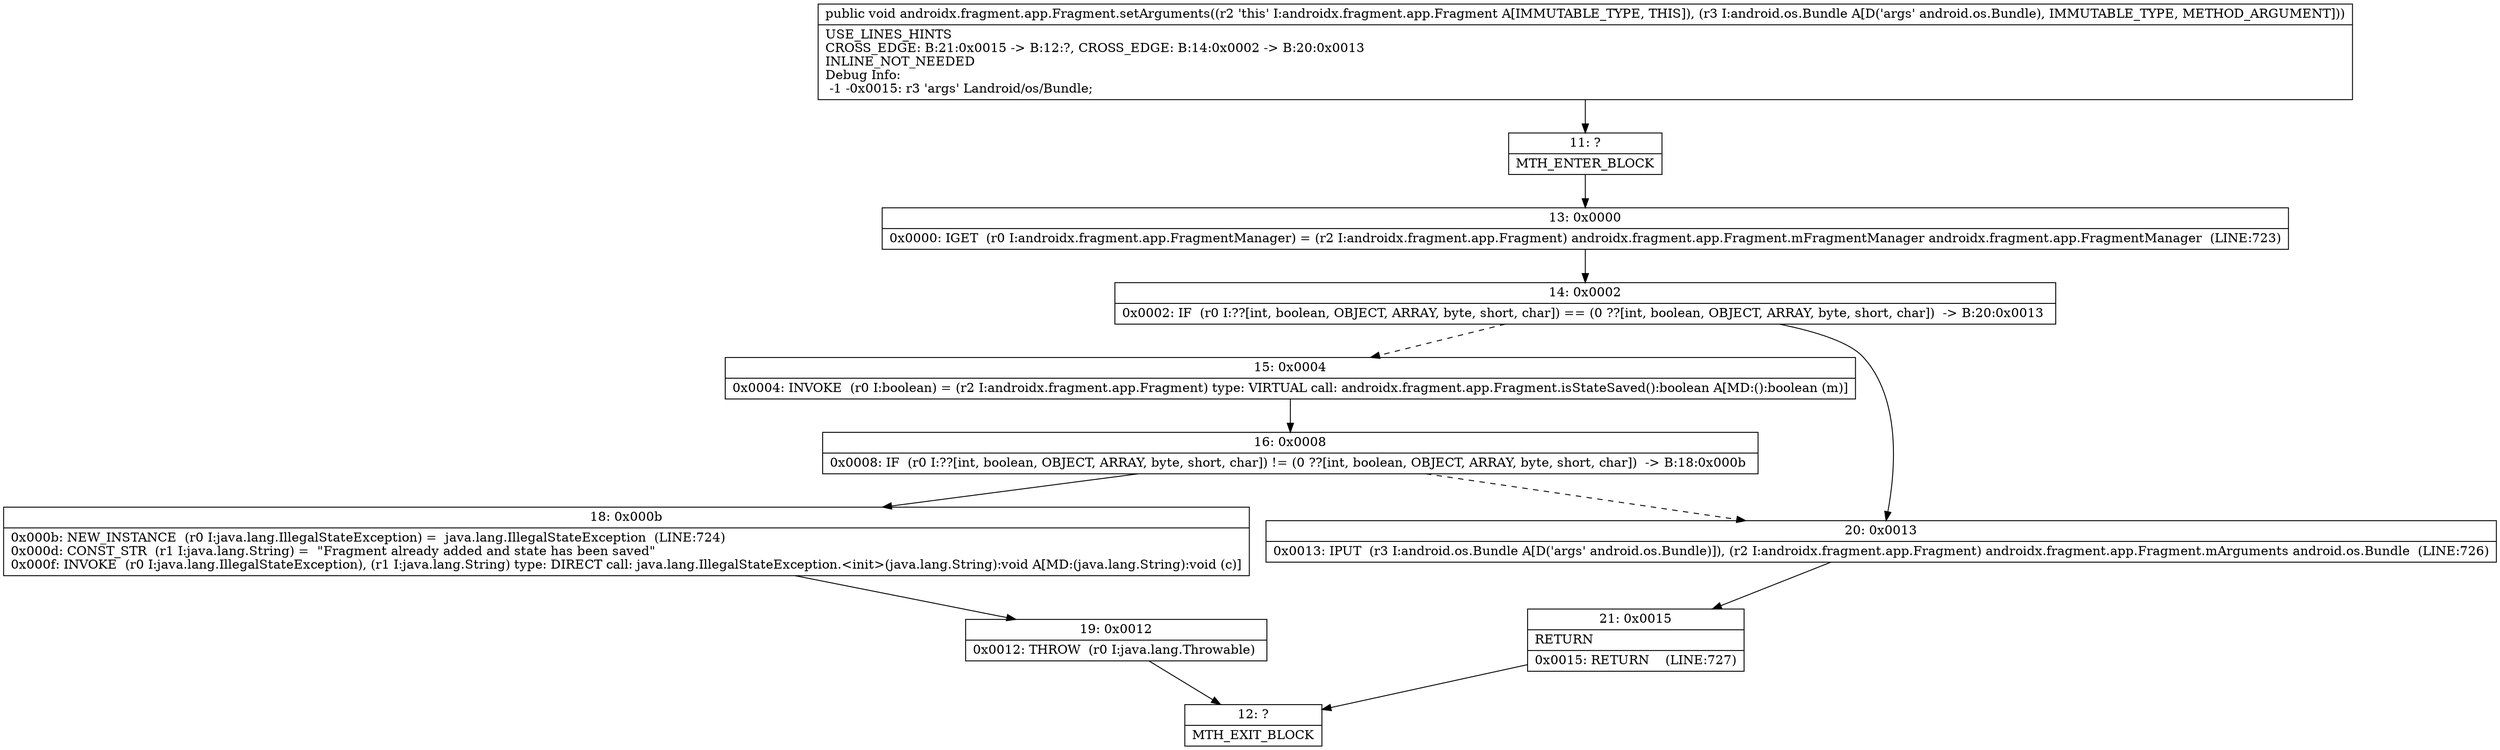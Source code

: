 digraph "CFG forandroidx.fragment.app.Fragment.setArguments(Landroid\/os\/Bundle;)V" {
Node_11 [shape=record,label="{11\:\ ?|MTH_ENTER_BLOCK\l}"];
Node_13 [shape=record,label="{13\:\ 0x0000|0x0000: IGET  (r0 I:androidx.fragment.app.FragmentManager) = (r2 I:androidx.fragment.app.Fragment) androidx.fragment.app.Fragment.mFragmentManager androidx.fragment.app.FragmentManager  (LINE:723)\l}"];
Node_14 [shape=record,label="{14\:\ 0x0002|0x0002: IF  (r0 I:??[int, boolean, OBJECT, ARRAY, byte, short, char]) == (0 ??[int, boolean, OBJECT, ARRAY, byte, short, char])  \-\> B:20:0x0013 \l}"];
Node_15 [shape=record,label="{15\:\ 0x0004|0x0004: INVOKE  (r0 I:boolean) = (r2 I:androidx.fragment.app.Fragment) type: VIRTUAL call: androidx.fragment.app.Fragment.isStateSaved():boolean A[MD:():boolean (m)]\l}"];
Node_16 [shape=record,label="{16\:\ 0x0008|0x0008: IF  (r0 I:??[int, boolean, OBJECT, ARRAY, byte, short, char]) != (0 ??[int, boolean, OBJECT, ARRAY, byte, short, char])  \-\> B:18:0x000b \l}"];
Node_18 [shape=record,label="{18\:\ 0x000b|0x000b: NEW_INSTANCE  (r0 I:java.lang.IllegalStateException) =  java.lang.IllegalStateException  (LINE:724)\l0x000d: CONST_STR  (r1 I:java.lang.String) =  \"Fragment already added and state has been saved\" \l0x000f: INVOKE  (r0 I:java.lang.IllegalStateException), (r1 I:java.lang.String) type: DIRECT call: java.lang.IllegalStateException.\<init\>(java.lang.String):void A[MD:(java.lang.String):void (c)]\l}"];
Node_19 [shape=record,label="{19\:\ 0x0012|0x0012: THROW  (r0 I:java.lang.Throwable) \l}"];
Node_12 [shape=record,label="{12\:\ ?|MTH_EXIT_BLOCK\l}"];
Node_20 [shape=record,label="{20\:\ 0x0013|0x0013: IPUT  (r3 I:android.os.Bundle A[D('args' android.os.Bundle)]), (r2 I:androidx.fragment.app.Fragment) androidx.fragment.app.Fragment.mArguments android.os.Bundle  (LINE:726)\l}"];
Node_21 [shape=record,label="{21\:\ 0x0015|RETURN\l|0x0015: RETURN    (LINE:727)\l}"];
MethodNode[shape=record,label="{public void androidx.fragment.app.Fragment.setArguments((r2 'this' I:androidx.fragment.app.Fragment A[IMMUTABLE_TYPE, THIS]), (r3 I:android.os.Bundle A[D('args' android.os.Bundle), IMMUTABLE_TYPE, METHOD_ARGUMENT]))  | USE_LINES_HINTS\lCROSS_EDGE: B:21:0x0015 \-\> B:12:?, CROSS_EDGE: B:14:0x0002 \-\> B:20:0x0013\lINLINE_NOT_NEEDED\lDebug Info:\l  \-1 \-0x0015: r3 'args' Landroid\/os\/Bundle;\l}"];
MethodNode -> Node_11;Node_11 -> Node_13;
Node_13 -> Node_14;
Node_14 -> Node_15[style=dashed];
Node_14 -> Node_20;
Node_15 -> Node_16;
Node_16 -> Node_18;
Node_16 -> Node_20[style=dashed];
Node_18 -> Node_19;
Node_19 -> Node_12;
Node_20 -> Node_21;
Node_21 -> Node_12;
}

